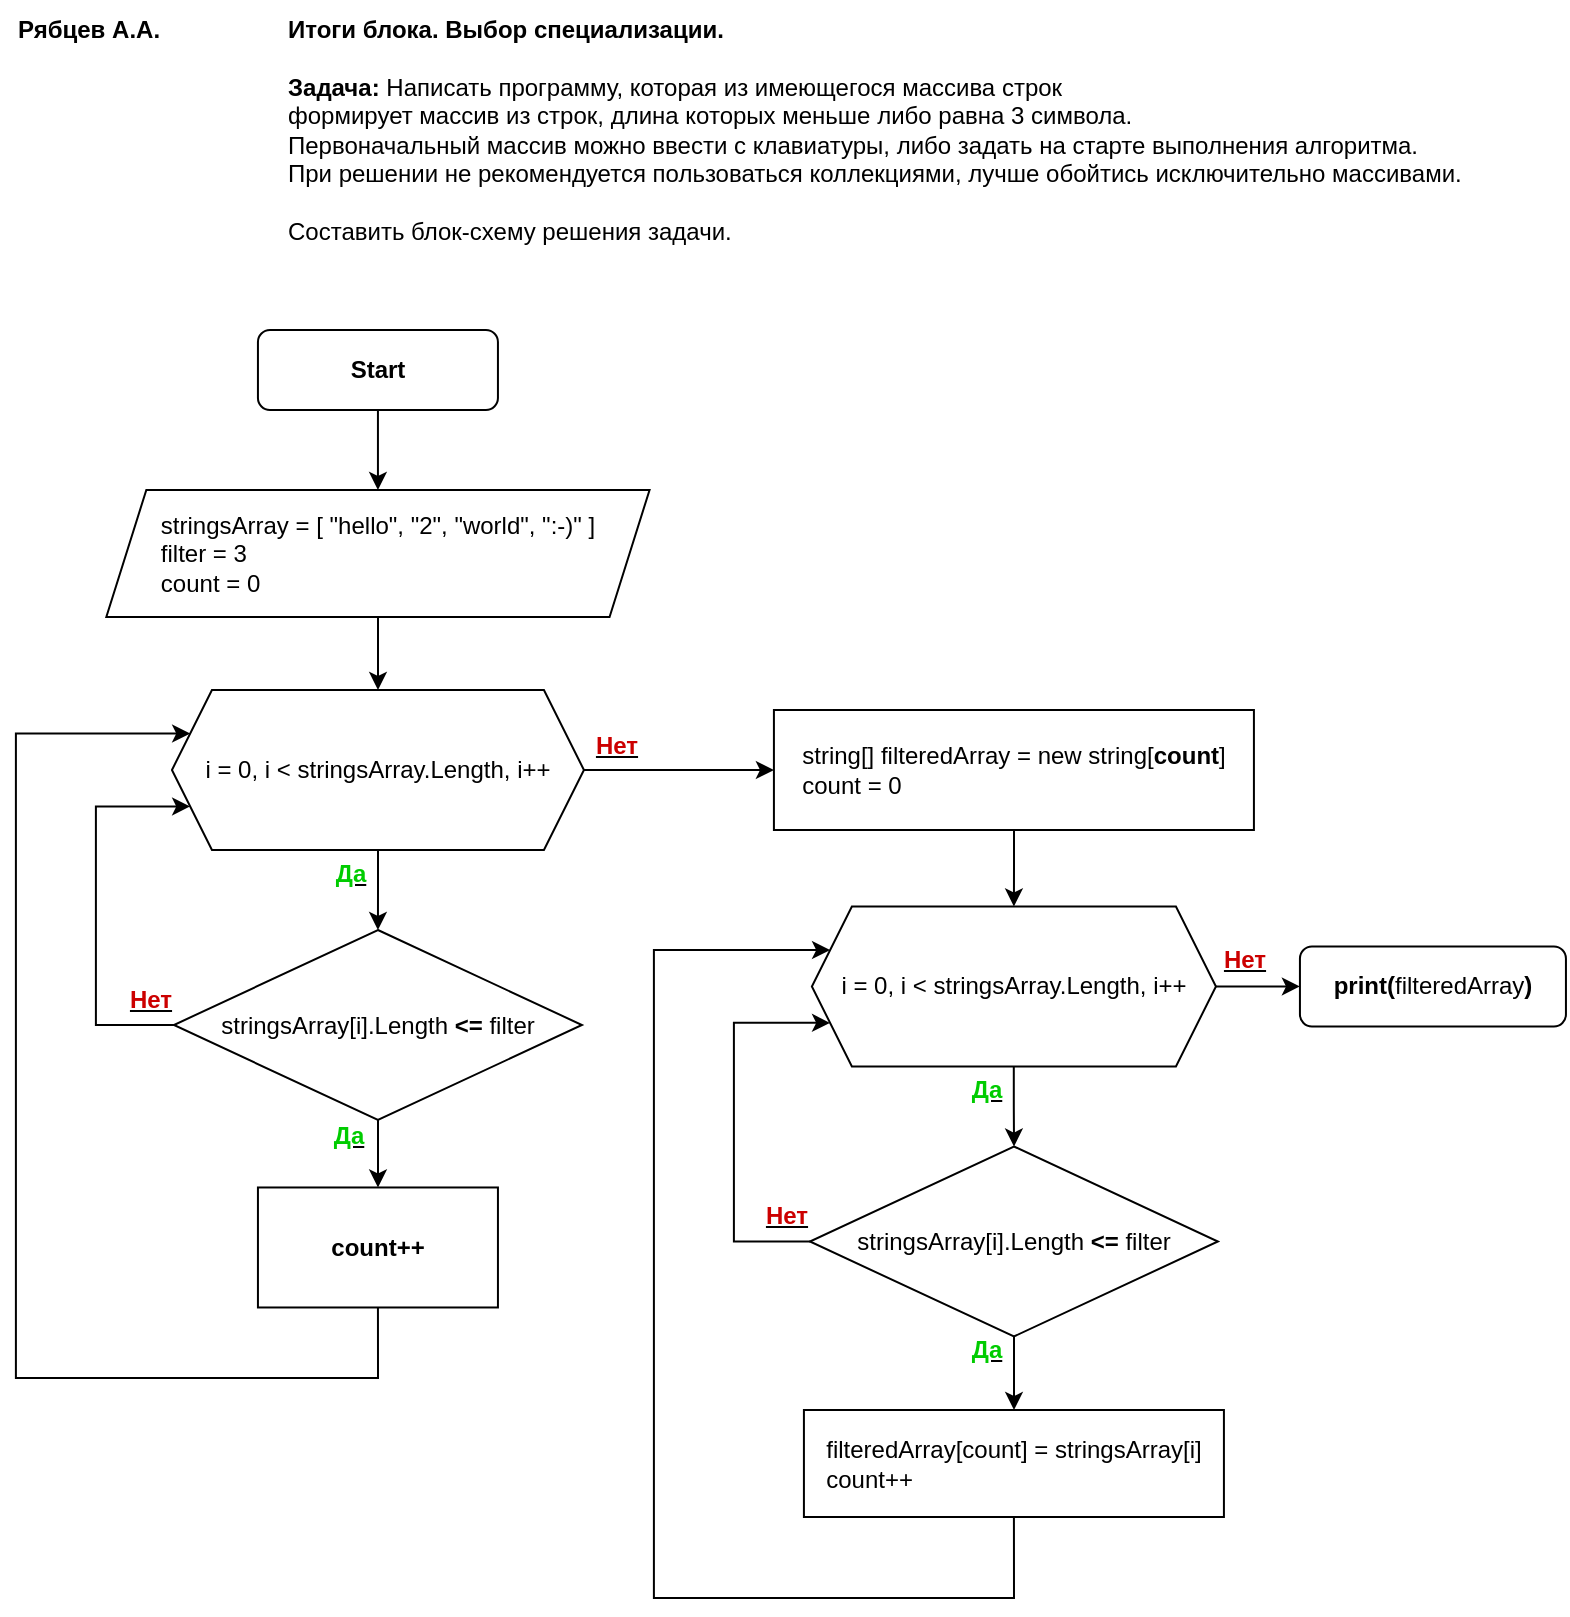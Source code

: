 <mxfile version="20.8.23" type="github">
  <diagram name="Страница 1" id="Jx-sOFnt1j1dFkvyR1Y4">
    <mxGraphModel dx="2074" dy="1116" grid="1" gridSize="10" guides="1" tooltips="1" connect="1" arrows="1" fold="1" page="1" pageScale="1" pageWidth="827" pageHeight="1169" math="0" shadow="0">
      <root>
        <mxCell id="0" />
        <mxCell id="1" parent="0" />
        <mxCell id="kxU1ffu732CqR8aT-jwY-1" value="&lt;b&gt;Рябцев А.А.&lt;/b&gt;" style="text;html=1;align=left;verticalAlign=middle;resizable=0;points=[];autosize=1;strokeColor=none;fillColor=none;" vertex="1" parent="1">
          <mxGeometry x="25" y="15" width="90" height="30" as="geometry" />
        </mxCell>
        <mxCell id="kxU1ffu732CqR8aT-jwY-7" value="&lt;b&gt;Итоги блока. Выбор специализации.&lt;br&gt;&amp;nbsp;&lt;/b&gt;&lt;br&gt;&lt;div style=&quot;&quot;&gt;&lt;b&gt;Задача:&amp;nbsp;&lt;/b&gt;&lt;span style=&quot;background-color: initial;&quot;&gt;Написать программу, которая из имеющегося массива строк&lt;/span&gt;&lt;/div&gt;&lt;div style=&quot;&quot;&gt;формирует массив из строк, длина которых меньше либо равна 3 символа.&lt;/div&gt;&lt;div style=&quot;&quot;&gt;Первоначальный массив можно ввести с клавиатуры, либо задать на старте выполнения алгоритма.&lt;/div&gt;&lt;div style=&quot;&quot;&gt;При решении не рекомендуется пользоваться коллекциями, лучше обойтись исключительно массивами.&lt;/div&gt;&lt;div&gt;&lt;br&gt;&lt;/div&gt;&lt;div&gt;Составить блок-схему решения задачи.&lt;br&gt;&lt;/div&gt;" style="text;html=1;align=left;verticalAlign=middle;resizable=0;points=[];autosize=1;strokeColor=none;fillColor=none;" vertex="1" parent="1">
          <mxGeometry x="160" y="15" width="610" height="130" as="geometry" />
        </mxCell>
        <mxCell id="kxU1ffu732CqR8aT-jwY-29" value="" style="edgeStyle=orthogonalEdgeStyle;rounded=0;orthogonalLoop=1;jettySize=auto;html=1;" edge="1" parent="1" source="kxU1ffu732CqR8aT-jwY-30" target="kxU1ffu732CqR8aT-jwY-33">
          <mxGeometry relative="1" as="geometry" />
        </mxCell>
        <mxCell id="kxU1ffu732CqR8aT-jwY-30" value="&lt;b&gt;Start&lt;/b&gt;" style="rounded=1;whiteSpace=wrap;html=1;fontSize=12;glass=0;strokeWidth=1;shadow=0;" vertex="1" parent="1">
          <mxGeometry x="146.97" y="180" width="120" height="40" as="geometry" />
        </mxCell>
        <mxCell id="kxU1ffu732CqR8aT-jwY-31" value="&lt;b&gt;print(&lt;/b&gt;filteredArray&lt;b&gt;)&lt;/b&gt;" style="rounded=1;whiteSpace=wrap;html=1;fontSize=12;glass=0;strokeWidth=1;shadow=0;" vertex="1" parent="1">
          <mxGeometry x="667.97" y="488.24" width="133" height="40" as="geometry" />
        </mxCell>
        <mxCell id="kxU1ffu732CqR8aT-jwY-58" value="" style="edgeStyle=orthogonalEdgeStyle;rounded=0;orthogonalLoop=1;jettySize=auto;html=1;" edge="1" parent="1" source="kxU1ffu732CqR8aT-jwY-33" target="kxU1ffu732CqR8aT-jwY-55">
          <mxGeometry relative="1" as="geometry" />
        </mxCell>
        <mxCell id="kxU1ffu732CqR8aT-jwY-33" value="&lt;div style=&quot;text-align: justify;&quot;&gt;&lt;span style=&quot;background-color: initial;&quot;&gt;stringsArray =&amp;nbsp;&lt;/span&gt;[ &quot;hello&quot;, &quot;2&quot;, &quot;world&quot;, &quot;:-)&quot; ]&lt;/div&gt;&lt;div style=&quot;text-align: justify;&quot;&gt;&lt;span style=&quot;background-color: initial;&quot;&gt;filter = 3&lt;/span&gt;&lt;br&gt;&lt;/div&gt;&lt;div style=&quot;text-align: justify;&quot;&gt;&lt;span style=&quot;background-color: initial;&quot;&gt;count = 0&lt;/span&gt;&lt;br&gt;&lt;/div&gt;" style="shape=parallelogram;perimeter=parallelogramPerimeter;whiteSpace=wrap;html=1;fixedSize=1;" vertex="1" parent="1">
          <mxGeometry x="71.16" y="260" width="271.62" height="63.5" as="geometry" />
        </mxCell>
        <mxCell id="kxU1ffu732CqR8aT-jwY-65" style="edgeStyle=orthogonalEdgeStyle;rounded=0;orthogonalLoop=1;jettySize=auto;html=1;entryX=0;entryY=0.25;entryDx=0;entryDy=0;exitX=0.5;exitY=1;exitDx=0;exitDy=0;" edge="1" parent="1" source="kxU1ffu732CqR8aT-jwY-67" target="kxU1ffu732CqR8aT-jwY-55">
          <mxGeometry relative="1" as="geometry">
            <Array as="points">
              <mxPoint x="206.97" y="704" />
              <mxPoint x="25.97" y="704" />
              <mxPoint x="25.97" y="382" />
            </Array>
          </mxGeometry>
        </mxCell>
        <mxCell id="kxU1ffu732CqR8aT-jwY-66" style="edgeStyle=orthogonalEdgeStyle;rounded=0;orthogonalLoop=1;jettySize=auto;html=1;entryX=0;entryY=0.75;entryDx=0;entryDy=0;" edge="1" parent="1" source="kxU1ffu732CqR8aT-jwY-46" target="kxU1ffu732CqR8aT-jwY-55">
          <mxGeometry relative="1" as="geometry">
            <Array as="points">
              <mxPoint x="65.97" y="527.5" />
              <mxPoint x="65.97" y="418.5" />
            </Array>
          </mxGeometry>
        </mxCell>
        <mxCell id="kxU1ffu732CqR8aT-jwY-68" value="" style="edgeStyle=orthogonalEdgeStyle;rounded=0;orthogonalLoop=1;jettySize=auto;html=1;" edge="1" parent="1" source="kxU1ffu732CqR8aT-jwY-46" target="kxU1ffu732CqR8aT-jwY-67">
          <mxGeometry relative="1" as="geometry" />
        </mxCell>
        <mxCell id="kxU1ffu732CqR8aT-jwY-46" value="stringsArray[i].Length&amp;nbsp;&lt;b&gt;&amp;lt;=&lt;/b&gt; filter" style="rhombus;whiteSpace=wrap;html=1;" vertex="1" parent="1">
          <mxGeometry x="104.97" y="480" width="204" height="95" as="geometry" />
        </mxCell>
        <mxCell id="kxU1ffu732CqR8aT-jwY-59" value="" style="edgeStyle=orthogonalEdgeStyle;rounded=0;orthogonalLoop=1;jettySize=auto;html=1;" edge="1" parent="1" source="kxU1ffu732CqR8aT-jwY-55">
          <mxGeometry relative="1" as="geometry">
            <mxPoint x="206.97" y="480" as="targetPoint" />
          </mxGeometry>
        </mxCell>
        <mxCell id="kxU1ffu732CqR8aT-jwY-73" value="" style="edgeStyle=orthogonalEdgeStyle;rounded=0;orthogonalLoop=1;jettySize=auto;html=1;" edge="1" parent="1" source="kxU1ffu732CqR8aT-jwY-55" target="kxU1ffu732CqR8aT-jwY-72">
          <mxGeometry relative="1" as="geometry" />
        </mxCell>
        <mxCell id="kxU1ffu732CqR8aT-jwY-55" value="i = 0, i &amp;lt; stringsArray.Length, i++" style="shape=hexagon;perimeter=hexagonPerimeter2;whiteSpace=wrap;html=1;fixedSize=1;" vertex="1" parent="1">
          <mxGeometry x="103.97" y="360" width="206" height="80" as="geometry" />
        </mxCell>
        <mxCell id="kxU1ffu732CqR8aT-jwY-60" value="&lt;b&gt;&lt;u&gt;&lt;font color=&quot;#cc0000&quot;&gt;Нет&lt;/font&gt;&lt;/u&gt;&lt;/b&gt;" style="text;html=1;align=center;verticalAlign=middle;resizable=0;points=[];autosize=1;strokeColor=none;fillColor=none;" vertex="1" parent="1">
          <mxGeometry x="73.35" y="499.5" width="40" height="30" as="geometry" />
        </mxCell>
        <mxCell id="kxU1ffu732CqR8aT-jwY-61" value="&lt;b&gt;&lt;u&gt;&lt;font color=&quot;#00cc00&quot;&gt;Да&lt;/font&gt;&lt;/u&gt;&lt;/b&gt;" style="text;html=1;align=center;verticalAlign=middle;resizable=0;points=[];autosize=1;strokeColor=none;fillColor=none;" vertex="1" parent="1">
          <mxGeometry x="171.97" y="567.5" width="40" height="30" as="geometry" />
        </mxCell>
        <mxCell id="kxU1ffu732CqR8aT-jwY-67" value="&lt;b&gt;count++&lt;/b&gt;" style="rounded=0;whiteSpace=wrap;html=1;" vertex="1" parent="1">
          <mxGeometry x="146.97" y="608.74" width="120" height="60" as="geometry" />
        </mxCell>
        <mxCell id="kxU1ffu732CqR8aT-jwY-69" value="&lt;b&gt;&lt;u&gt;&lt;font color=&quot;#00cc00&quot;&gt;Да&lt;/font&gt;&lt;/u&gt;&lt;/b&gt;" style="text;html=1;align=center;verticalAlign=middle;resizable=0;points=[];autosize=1;strokeColor=none;fillColor=none;" vertex="1" parent="1">
          <mxGeometry x="172.97" y="437" width="40" height="30" as="geometry" />
        </mxCell>
        <mxCell id="kxU1ffu732CqR8aT-jwY-70" value="&lt;b&gt;&lt;u&gt;&lt;font color=&quot;#cc0000&quot;&gt;Нет&lt;/font&gt;&lt;/u&gt;&lt;/b&gt;" style="text;html=1;align=center;verticalAlign=middle;resizable=0;points=[];autosize=1;strokeColor=none;fillColor=none;" vertex="1" parent="1">
          <mxGeometry x="305.97" y="373" width="40" height="30" as="geometry" />
        </mxCell>
        <mxCell id="kxU1ffu732CqR8aT-jwY-90" style="edgeStyle=orthogonalEdgeStyle;rounded=0;orthogonalLoop=1;jettySize=auto;html=1;entryX=0.5;entryY=0;entryDx=0;entryDy=0;" edge="1" parent="1" source="kxU1ffu732CqR8aT-jwY-72" target="kxU1ffu732CqR8aT-jwY-79">
          <mxGeometry relative="1" as="geometry" />
        </mxCell>
        <mxCell id="kxU1ffu732CqR8aT-jwY-72" value="&lt;span style=&quot;text-align: justify; background-color: initial;&quot;&gt;string[] filteredArray = new string[&lt;b&gt;count&lt;/b&gt;]&lt;/span&gt;&lt;br&gt;&lt;div style=&quot;border-color: var(--border-color); text-align: justify;&quot;&gt;count = 0&lt;br&gt;&lt;/div&gt;" style="rounded=0;whiteSpace=wrap;html=1;" vertex="1" parent="1">
          <mxGeometry x="404.96" y="370" width="240" height="60" as="geometry" />
        </mxCell>
        <mxCell id="kxU1ffu732CqR8aT-jwY-74" style="edgeStyle=orthogonalEdgeStyle;rounded=0;orthogonalLoop=1;jettySize=auto;html=1;entryX=0;entryY=0.25;entryDx=0;entryDy=0;exitX=0.5;exitY=1;exitDx=0;exitDy=0;" edge="1" parent="1" source="kxU1ffu732CqR8aT-jwY-82" target="kxU1ffu732CqR8aT-jwY-79">
          <mxGeometry relative="1" as="geometry">
            <Array as="points">
              <mxPoint x="524.97" y="814" />
              <mxPoint x="344.97" y="814" />
              <mxPoint x="344.97" y="490" />
            </Array>
          </mxGeometry>
        </mxCell>
        <mxCell id="kxU1ffu732CqR8aT-jwY-75" style="edgeStyle=orthogonalEdgeStyle;rounded=0;orthogonalLoop=1;jettySize=auto;html=1;entryX=0;entryY=0.75;entryDx=0;entryDy=0;" edge="1" parent="1" source="kxU1ffu732CqR8aT-jwY-77" target="kxU1ffu732CqR8aT-jwY-79">
          <mxGeometry relative="1" as="geometry">
            <Array as="points">
              <mxPoint x="384.94" y="635.74" />
              <mxPoint x="384.94" y="526.74" />
            </Array>
          </mxGeometry>
        </mxCell>
        <mxCell id="kxU1ffu732CqR8aT-jwY-76" value="" style="edgeStyle=orthogonalEdgeStyle;rounded=0;orthogonalLoop=1;jettySize=auto;html=1;" edge="1" parent="1" source="kxU1ffu732CqR8aT-jwY-77" target="kxU1ffu732CqR8aT-jwY-82">
          <mxGeometry relative="1" as="geometry" />
        </mxCell>
        <mxCell id="kxU1ffu732CqR8aT-jwY-77" value="stringsArray[i].Length&amp;nbsp;&lt;b&gt;&amp;lt;=&lt;/b&gt; filter" style="rhombus;whiteSpace=wrap;html=1;" vertex="1" parent="1">
          <mxGeometry x="422.96" y="588.24" width="204" height="95" as="geometry" />
        </mxCell>
        <mxCell id="kxU1ffu732CqR8aT-jwY-78" value="" style="edgeStyle=orthogonalEdgeStyle;rounded=0;orthogonalLoop=1;jettySize=auto;html=1;" edge="1" parent="1" source="kxU1ffu732CqR8aT-jwY-79" target="kxU1ffu732CqR8aT-jwY-77">
          <mxGeometry relative="1" as="geometry" />
        </mxCell>
        <mxCell id="kxU1ffu732CqR8aT-jwY-91" value="" style="edgeStyle=orthogonalEdgeStyle;rounded=0;orthogonalLoop=1;jettySize=auto;html=1;" edge="1" parent="1" source="kxU1ffu732CqR8aT-jwY-79" target="kxU1ffu732CqR8aT-jwY-31">
          <mxGeometry relative="1" as="geometry" />
        </mxCell>
        <mxCell id="kxU1ffu732CqR8aT-jwY-79" value="i = 0, i &amp;lt; stringsArray.Length, i++" style="shape=hexagon;perimeter=hexagonPerimeter2;whiteSpace=wrap;html=1;fixedSize=1;" vertex="1" parent="1">
          <mxGeometry x="423.94" y="468.24" width="202.03" height="80" as="geometry" />
        </mxCell>
        <mxCell id="kxU1ffu732CqR8aT-jwY-80" value="&lt;b&gt;&lt;u&gt;&lt;font color=&quot;#cc0000&quot;&gt;Нет&lt;/font&gt;&lt;/u&gt;&lt;/b&gt;" style="text;html=1;align=center;verticalAlign=middle;resizable=0;points=[];autosize=1;strokeColor=none;fillColor=none;" vertex="1" parent="1">
          <mxGeometry x="390.94" y="607.74" width="40" height="30" as="geometry" />
        </mxCell>
        <mxCell id="kxU1ffu732CqR8aT-jwY-81" value="&lt;b&gt;&lt;u&gt;&lt;font color=&quot;#00cc00&quot;&gt;Да&lt;/font&gt;&lt;/u&gt;&lt;/b&gt;" style="text;html=1;align=center;verticalAlign=middle;resizable=0;points=[];autosize=1;strokeColor=none;fillColor=none;" vertex="1" parent="1">
          <mxGeometry x="490.96" y="674.74" width="40" height="30" as="geometry" />
        </mxCell>
        <mxCell id="kxU1ffu732CqR8aT-jwY-82" value="filteredArray[count] = stringsArray[i]&lt;br style=&quot;border-color: var(--border-color);&quot;&gt;&lt;div style=&quot;border-color: var(--border-color); text-align: justify;&quot;&gt;count++&lt;br&gt;&lt;/div&gt;" style="rounded=0;whiteSpace=wrap;html=1;" vertex="1" parent="1">
          <mxGeometry x="419.96" y="720" width="210" height="53.5" as="geometry" />
        </mxCell>
        <mxCell id="kxU1ffu732CqR8aT-jwY-83" value="&lt;b&gt;&lt;u&gt;&lt;font color=&quot;#00cc00&quot;&gt;Да&lt;/font&gt;&lt;/u&gt;&lt;/b&gt;" style="text;html=1;align=center;verticalAlign=middle;resizable=0;points=[];autosize=1;strokeColor=none;fillColor=none;" vertex="1" parent="1">
          <mxGeometry x="490.96" y="545" width="40" height="30" as="geometry" />
        </mxCell>
        <mxCell id="kxU1ffu732CqR8aT-jwY-92" value="&lt;b&gt;&lt;u&gt;&lt;font color=&quot;#cc0000&quot;&gt;Нет&lt;/font&gt;&lt;/u&gt;&lt;/b&gt;" style="text;html=1;align=center;verticalAlign=middle;resizable=0;points=[];autosize=1;strokeColor=none;fillColor=none;" vertex="1" parent="1">
          <mxGeometry x="619.97" y="480" width="40" height="30" as="geometry" />
        </mxCell>
      </root>
    </mxGraphModel>
  </diagram>
</mxfile>
